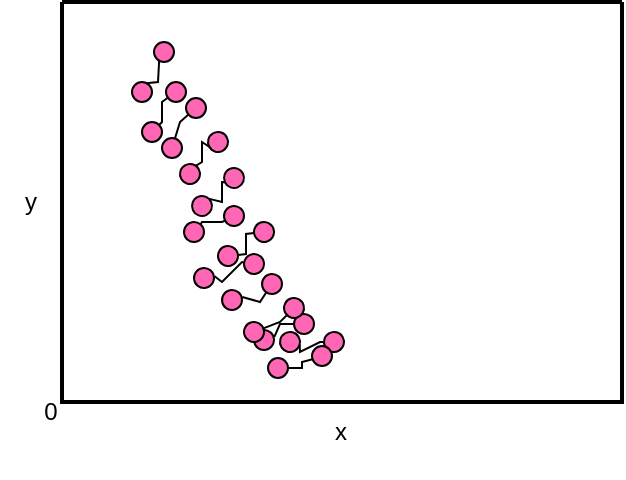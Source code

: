 <mxfile version="21.1.4" type="github">
  <diagram id="drd781UBc9HcNanvUk7X" name="第 1 页">
    <mxGraphModel dx="433" dy="230" grid="1" gridSize="10" guides="1" tooltips="1" connect="1" arrows="1" fold="1" page="1" pageScale="1" pageWidth="827" pageHeight="1169" math="0" shadow="0">
      <root>
        <mxCell id="0" />
        <mxCell id="1" parent="0" />
        <mxCell id="4RYLCRY8slWU71JGyVVp-26" value="" style="group;rotation=40;" parent="1" vertex="1" connectable="0">
          <mxGeometry x="526" y="410" width="20" height="30" as="geometry" />
        </mxCell>
        <mxCell id="4RYLCRY8slWU71JGyVVp-27" value="" style="ellipse;whiteSpace=wrap;html=1;aspect=fixed;fillColor=#FF66B3;rotation=40;" parent="4RYLCRY8slWU71JGyVVp-26" vertex="1">
          <mxGeometry x="15" y="6" width="10" height="10" as="geometry" />
        </mxCell>
        <mxCell id="4RYLCRY8slWU71JGyVVp-28" value="" style="ellipse;whiteSpace=wrap;html=1;aspect=fixed;fillColor=#FF66B3;rotation=40;" parent="4RYLCRY8slWU71JGyVVp-26" vertex="1">
          <mxGeometry x="-5" y="14" width="10" height="10" as="geometry" />
        </mxCell>
        <mxCell id="4RYLCRY8slWU71JGyVVp-29" value="" style="endArrow=none;html=1;rounded=0;startArrow=none;exitX=0.796;exitY=0.053;exitDx=0;exitDy=0;exitPerimeter=0;" parent="4RYLCRY8slWU71JGyVVp-26" source="4RYLCRY8slWU71JGyVVp-28" target="4RYLCRY8slWU71JGyVVp-27" edge="1">
          <mxGeometry width="50" height="50" relative="1" as="geometry">
            <mxPoint x="-33" y="51" as="sourcePoint" />
            <mxPoint x="37" y="44" as="targetPoint" />
            <Array as="points">
              <mxPoint x="14" y="20" />
            </Array>
          </mxGeometry>
        </mxCell>
        <mxCell id="4RYLCRY8slWU71JGyVVp-30" value="" style="group;rotation=30;" parent="1" vertex="1" connectable="0">
          <mxGeometry x="523" y="386" width="20" height="30" as="geometry" />
        </mxCell>
        <mxCell id="4RYLCRY8slWU71JGyVVp-31" value="" style="ellipse;whiteSpace=wrap;html=1;aspect=fixed;fillColor=#FF66B3;rotation=30;" parent="4RYLCRY8slWU71JGyVVp-30" vertex="1">
          <mxGeometry x="14" y="4" width="10" height="10" as="geometry" />
        </mxCell>
        <mxCell id="4RYLCRY8slWU71JGyVVp-32" value="" style="ellipse;whiteSpace=wrap;html=1;aspect=fixed;fillColor=#FF66B3;rotation=30;" parent="4RYLCRY8slWU71JGyVVp-30" vertex="1">
          <mxGeometry x="-4" y="16" width="10" height="10" as="geometry" />
        </mxCell>
        <mxCell id="4RYLCRY8slWU71JGyVVp-33" value="" style="endArrow=none;html=1;rounded=0;startArrow=none;" parent="4RYLCRY8slWU71JGyVVp-30" source="4RYLCRY8slWU71JGyVVp-32" target="4RYLCRY8slWU71JGyVVp-31" edge="1">
          <mxGeometry width="50" height="50" relative="1" as="geometry">
            <mxPoint x="-26" y="58" as="sourcePoint" />
            <mxPoint x="42" y="39" as="targetPoint" />
            <Array as="points">
              <mxPoint x="10" y="20" />
              <mxPoint x="10" y="14" />
              <mxPoint x="10" y="10" />
              <mxPoint x="10" y="10" />
            </Array>
          </mxGeometry>
        </mxCell>
        <mxCell id="4RYLCRY8slWU71JGyVVp-34" value="" style="ellipse;whiteSpace=wrap;html=1;aspect=fixed;fillColor=#FF66B3;rotation=40;" parent="1" vertex="1">
          <mxGeometry x="557" y="436" width="10" height="10" as="geometry" />
        </mxCell>
        <mxCell id="4RYLCRY8slWU71JGyVVp-35" value="" style="ellipse;whiteSpace=wrap;html=1;aspect=fixed;fillColor=#FF66B3;rotation=40;" parent="1" vertex="1">
          <mxGeometry x="537" y="444" width="10" height="10" as="geometry" />
        </mxCell>
        <mxCell id="4RYLCRY8slWU71JGyVVp-36" value="" style="endArrow=none;html=1;rounded=0;startArrow=none;exitX=0.797;exitY=0.05;exitDx=0;exitDy=0;exitPerimeter=0;" parent="1" source="4RYLCRY8slWU71JGyVVp-35" target="4RYLCRY8slWU71JGyVVp-34" edge="1">
          <mxGeometry width="50" height="50" relative="1" as="geometry">
            <mxPoint x="-7" y="51" as="sourcePoint" />
            <mxPoint x="63" y="44" as="targetPoint" />
            <Array as="points">
              <mxPoint x="550" y="441" />
            </Array>
          </mxGeometry>
        </mxCell>
        <mxCell id="4RYLCRY8slWU71JGyVVp-37" value="" style="group;rotation=60;" parent="1" vertex="1" connectable="0">
          <mxGeometry x="560" y="435" width="20" height="40" as="geometry" />
        </mxCell>
        <mxCell id="4RYLCRY8slWU71JGyVVp-38" value="" style="ellipse;whiteSpace=wrap;html=1;aspect=fixed;fillColor=#FF66B3;rotation=60;" parent="4RYLCRY8slWU71JGyVVp-37" vertex="1">
          <mxGeometry x="12" y="10" width="10" height="10" as="geometry" />
        </mxCell>
        <mxCell id="4RYLCRY8slWU71JGyVVp-39" value="" style="ellipse;whiteSpace=wrap;html=1;aspect=fixed;fillColor=#FF66B3;rotation=60;" parent="4RYLCRY8slWU71JGyVVp-37" vertex="1">
          <mxGeometry x="-10" y="10" width="10" height="10" as="geometry" />
        </mxCell>
        <mxCell id="4RYLCRY8slWU71JGyVVp-40" value="" style="endArrow=none;html=1;rounded=0;startArrow=none;exitX=1;exitY=0;exitDx=0;exitDy=0;" parent="4RYLCRY8slWU71JGyVVp-37" edge="1">
          <mxGeometry width="50" height="50" relative="1" as="geometry">
            <mxPoint x="-0.17" y="16.294" as="sourcePoint" />
            <mxPoint x="12.0" y="14.999" as="targetPoint" />
            <Array as="points">
              <mxPoint y="20" />
              <mxPoint x="10" y="15" />
            </Array>
          </mxGeometry>
        </mxCell>
        <mxCell id="4RYLCRY8slWU71JGyVVp-45" value="" style="group;rotation=120;" parent="1" vertex="1" connectable="0">
          <mxGeometry x="537" y="424" width="20" height="30" as="geometry" />
        </mxCell>
        <mxCell id="4RYLCRY8slWU71JGyVVp-46" value="" style="ellipse;whiteSpace=wrap;html=1;aspect=fixed;fillColor=#FF66B3;rotation=30;" parent="4RYLCRY8slWU71JGyVVp-45" vertex="1">
          <mxGeometry x="15" y="4" width="10" height="10" as="geometry" />
        </mxCell>
        <mxCell id="4RYLCRY8slWU71JGyVVp-47" value="" style="ellipse;whiteSpace=wrap;html=1;aspect=fixed;fillColor=#FF66B3;rotation=30;" parent="4RYLCRY8slWU71JGyVVp-45" vertex="1">
          <mxGeometry x="-5" y="16" width="10" height="10" as="geometry" />
        </mxCell>
        <mxCell id="4RYLCRY8slWU71JGyVVp-48" value="" style="endArrow=none;html=1;rounded=0;startArrow=none;" parent="4RYLCRY8slWU71JGyVVp-45" source="4RYLCRY8slWU71JGyVVp-47" target="4RYLCRY8slWU71JGyVVp-46" edge="1">
          <mxGeometry width="50" height="50" relative="1" as="geometry">
            <mxPoint x="-26" y="58" as="sourcePoint" />
            <mxPoint x="41" y="39" as="targetPoint" />
            <Array as="points">
              <mxPoint x="13" y="16" />
            </Array>
          </mxGeometry>
        </mxCell>
        <mxCell id="4RYLCRY8slWU71JGyVVp-49" value="" style="group;rotation=90;" parent="1" vertex="1" connectable="0">
          <mxGeometry x="492" y="328" width="228" height="152" as="geometry" />
        </mxCell>
        <mxCell id="4RYLCRY8slWU71JGyVVp-50" value="" style="ellipse;whiteSpace=wrap;html=1;aspect=fixed;fillColor=#FF66B3;rotation=0;" parent="4RYLCRY8slWU71JGyVVp-49" vertex="1">
          <mxGeometry x="11" width="10" height="10" as="geometry" />
        </mxCell>
        <mxCell id="4RYLCRY8slWU71JGyVVp-51" value="" style="ellipse;whiteSpace=wrap;html=1;aspect=fixed;fillColor=#FF66B3;rotation=0;" parent="4RYLCRY8slWU71JGyVVp-49" vertex="1">
          <mxGeometry x="-1" y="20" width="10" height="10" as="geometry" />
        </mxCell>
        <mxCell id="4RYLCRY8slWU71JGyVVp-52" value="" style="endArrow=none;html=1;rounded=0;startArrow=none;" parent="4RYLCRY8slWU71JGyVVp-49" source="4RYLCRY8slWU71JGyVVp-51" target="4RYLCRY8slWU71JGyVVp-50" edge="1">
          <mxGeometry width="50" height="50" relative="1" as="geometry">
            <mxPoint y="70" as="sourcePoint" />
            <mxPoint x="49" y="20" as="targetPoint" />
            <Array as="points">
              <mxPoint x="8" y="12" />
            </Array>
          </mxGeometry>
        </mxCell>
        <mxCell id="4RYLCRY8slWU71JGyVVp-1" value="" style="swimlane;startSize=0;strokeWidth=2;" parent="4RYLCRY8slWU71JGyVVp-49" vertex="1">
          <mxGeometry x="-51" y="-48" width="280" height="200" as="geometry">
            <mxRectangle x="120" y="280" width="50" height="40" as="alternateBounds" />
          </mxGeometry>
        </mxCell>
        <mxCell id="4RYLCRY8slWU71JGyVVp-2" value="" style="group;rotation=40;" parent="4RYLCRY8slWU71JGyVVp-1" vertex="1" connectable="0">
          <mxGeometry x="76" y="120" width="20" height="30" as="geometry" />
        </mxCell>
        <mxCell id="4RYLCRY8slWU71JGyVVp-3" value="" style="ellipse;whiteSpace=wrap;html=1;aspect=fixed;fillColor=#FF66B3;rotation=40;" parent="4RYLCRY8slWU71JGyVVp-2" vertex="1">
          <mxGeometry x="15" y="6" width="10" height="10" as="geometry" />
        </mxCell>
        <mxCell id="4RYLCRY8slWU71JGyVVp-4" value="" style="ellipse;whiteSpace=wrap;html=1;aspect=fixed;fillColor=#FF66B3;rotation=40;" parent="4RYLCRY8slWU71JGyVVp-2" vertex="1">
          <mxGeometry x="-10" y="13" width="10" height="10" as="geometry" />
        </mxCell>
        <mxCell id="4RYLCRY8slWU71JGyVVp-5" value="" style="endArrow=none;html=1;rounded=0;startArrow=none;exitX=0.849;exitY=0.091;exitDx=0;exitDy=0;exitPerimeter=0;" parent="4RYLCRY8slWU71JGyVVp-2" source="4RYLCRY8slWU71JGyVVp-4" target="4RYLCRY8slWU71JGyVVp-3" edge="1">
          <mxGeometry width="50" height="50" relative="1" as="geometry">
            <mxPoint x="-33" y="51" as="sourcePoint" />
            <mxPoint x="37" y="44" as="targetPoint" />
            <Array as="points">
              <mxPoint x="4" y="20" />
              <mxPoint x="14" y="10" />
            </Array>
          </mxGeometry>
        </mxCell>
        <mxCell id="4RYLCRY8slWU71JGyVVp-6" value="" style="group;rotation=40;" parent="4RYLCRY8slWU71JGyVVp-2" vertex="1" connectable="0">
          <mxGeometry x="-10" y="-24" width="20" height="30" as="geometry" />
        </mxCell>
        <mxCell id="4RYLCRY8slWU71JGyVVp-7" value="" style="ellipse;whiteSpace=wrap;html=1;aspect=fixed;fillColor=#FF66B3;rotation=40;" parent="4RYLCRY8slWU71JGyVVp-6" vertex="1">
          <mxGeometry x="15" y="6" width="10" height="10" as="geometry" />
        </mxCell>
        <mxCell id="4RYLCRY8slWU71JGyVVp-8" value="" style="ellipse;whiteSpace=wrap;html=1;aspect=fixed;fillColor=#FF66B3;rotation=40;" parent="4RYLCRY8slWU71JGyVVp-6" vertex="1">
          <mxGeometry x="-5" y="14" width="10" height="10" as="geometry" />
        </mxCell>
        <mxCell id="4RYLCRY8slWU71JGyVVp-9" value="" style="endArrow=none;html=1;rounded=0;startArrow=none;" parent="4RYLCRY8slWU71JGyVVp-6" source="4RYLCRY8slWU71JGyVVp-8" target="4RYLCRY8slWU71JGyVVp-7" edge="1">
          <mxGeometry width="50" height="50" relative="1" as="geometry">
            <mxPoint x="-33" y="51" as="sourcePoint" />
            <mxPoint x="37" y="44" as="targetPoint" />
            <Array as="points">
              <mxPoint x="4" y="14" />
              <mxPoint x="14" y="14" />
            </Array>
          </mxGeometry>
        </mxCell>
        <mxCell id="4RYLCRY8slWU71JGyVVp-10" value="" style="group;rotation=20;" parent="4RYLCRY8slWU71JGyVVp-1" vertex="1" connectable="0">
          <mxGeometry x="68" y="80" width="20" height="30" as="geometry" />
        </mxCell>
        <mxCell id="4RYLCRY8slWU71JGyVVp-11" value="" style="ellipse;whiteSpace=wrap;html=1;aspect=fixed;fillColor=#FF66B3;rotation=20;" parent="4RYLCRY8slWU71JGyVVp-10" vertex="1">
          <mxGeometry x="13" y="3" width="10" height="10" as="geometry" />
        </mxCell>
        <mxCell id="4RYLCRY8slWU71JGyVVp-12" value="" style="ellipse;whiteSpace=wrap;html=1;aspect=fixed;fillColor=#FF66B3;rotation=20;" parent="4RYLCRY8slWU71JGyVVp-10" vertex="1">
          <mxGeometry x="-3" y="17" width="10" height="10" as="geometry" />
        </mxCell>
        <mxCell id="4RYLCRY8slWU71JGyVVp-13" value="" style="endArrow=none;html=1;rounded=0;startArrow=none;exitX=0.727;exitY=0.037;exitDx=0;exitDy=0;entryX=0;entryY=1;entryDx=0;entryDy=0;exitPerimeter=0;" parent="4RYLCRY8slWU71JGyVVp-10" source="4RYLCRY8slWU71JGyVVp-12" target="4RYLCRY8slWU71JGyVVp-11" edge="1">
          <mxGeometry width="50" height="50" relative="1" as="geometry">
            <mxPoint x="-18" y="64" as="sourcePoint" />
            <mxPoint x="45" y="33" as="targetPoint" />
            <Array as="points">
              <mxPoint x="12" y="20" />
              <mxPoint x="12" y="10" />
            </Array>
          </mxGeometry>
        </mxCell>
        <mxCell id="4RYLCRY8slWU71JGyVVp-14" value="" style="group;rotation=15;" parent="4RYLCRY8slWU71JGyVVp-10" vertex="1" connectable="0">
          <mxGeometry x="-7" y="-17" width="20" height="30" as="geometry" />
        </mxCell>
        <mxCell id="4RYLCRY8slWU71JGyVVp-15" value="" style="ellipse;whiteSpace=wrap;html=1;aspect=fixed;fillColor=#FF66B3;rotation=15;" parent="4RYLCRY8slWU71JGyVVp-14" vertex="1">
          <mxGeometry x="12" y="2" width="10" height="10" as="geometry" />
        </mxCell>
        <mxCell id="4RYLCRY8slWU71JGyVVp-16" value="" style="ellipse;whiteSpace=wrap;html=1;aspect=fixed;fillColor=#FF66B3;rotation=15;" parent="4RYLCRY8slWU71JGyVVp-14" vertex="1">
          <mxGeometry x="-2" y="18" width="10" height="10" as="geometry" />
        </mxCell>
        <mxCell id="tt2mpNIdjECBzagLT24Q-6" value="" style="endArrow=none;html=1;rounded=0;startArrow=none;exitX=0.686;exitY=0.02;exitDx=0;exitDy=0;entryX=0;entryY=1;entryDx=0;entryDy=0;exitPerimeter=0;" edge="1" parent="4RYLCRY8slWU71JGyVVp-14" source="4RYLCRY8slWU71JGyVVp-16">
          <mxGeometry width="50" height="50" relative="1" as="geometry">
            <mxPoint x="6.5" y="18" as="sourcePoint" />
            <mxPoint x="13.5" y="10" as="targetPoint" />
            <Array as="points">
              <mxPoint x="9" y="17" />
              <mxPoint x="9" y="7" />
            </Array>
          </mxGeometry>
        </mxCell>
        <mxCell id="4RYLCRY8slWU71JGyVVp-18" value="" style="group;rotation=90;" parent="4RYLCRY8slWU71JGyVVp-1" vertex="1" connectable="0">
          <mxGeometry x="41" y="40" width="20" height="30" as="geometry" />
        </mxCell>
        <mxCell id="4RYLCRY8slWU71JGyVVp-19" value="" style="ellipse;whiteSpace=wrap;html=1;aspect=fixed;fillColor=#FF66B3;rotation=0;" parent="4RYLCRY8slWU71JGyVVp-18" vertex="1">
          <mxGeometry x="11" width="10" height="10" as="geometry" />
        </mxCell>
        <mxCell id="4RYLCRY8slWU71JGyVVp-20" value="" style="ellipse;whiteSpace=wrap;html=1;aspect=fixed;fillColor=#FF66B3;rotation=0;" parent="4RYLCRY8slWU71JGyVVp-18" vertex="1">
          <mxGeometry x="-1" y="20" width="10" height="10" as="geometry" />
        </mxCell>
        <mxCell id="4RYLCRY8slWU71JGyVVp-21" value="" style="endArrow=none;html=1;rounded=0;startArrow=none;" parent="4RYLCRY8slWU71JGyVVp-18" source="4RYLCRY8slWU71JGyVVp-20" target="4RYLCRY8slWU71JGyVVp-19" edge="1">
          <mxGeometry width="50" height="50" relative="1" as="geometry">
            <mxPoint y="70" as="sourcePoint" />
            <mxPoint x="49" y="20" as="targetPoint" />
            <Array as="points">
              <mxPoint x="9" y="20" />
              <mxPoint x="9" y="10" />
            </Array>
          </mxGeometry>
        </mxCell>
        <mxCell id="4RYLCRY8slWU71JGyVVp-22" value="" style="group;rotation=90;" parent="4RYLCRY8slWU71JGyVVp-1" vertex="1" connectable="0">
          <mxGeometry x="10" y="20" width="20" height="30" as="geometry" />
        </mxCell>
        <mxCell id="4RYLCRY8slWU71JGyVVp-23" value="" style="ellipse;whiteSpace=wrap;html=1;aspect=fixed;fillColor=#FF66B3;rotation=0;" parent="4RYLCRY8slWU71JGyVVp-22" vertex="1">
          <mxGeometry x="36" width="10" height="10" as="geometry" />
        </mxCell>
        <mxCell id="4RYLCRY8slWU71JGyVVp-24" value="" style="ellipse;whiteSpace=wrap;html=1;aspect=fixed;fillColor=#FF66B3;rotation=0;" parent="4RYLCRY8slWU71JGyVVp-22" vertex="1">
          <mxGeometry x="25" y="20" width="10" height="10" as="geometry" />
        </mxCell>
        <mxCell id="tt2mpNIdjECBzagLT24Q-15" value="" style="endArrow=none;html=1;rounded=0;entryX=0.26;entryY=0.892;entryDx=0;entryDy=0;exitX=0.711;exitY=0.061;exitDx=0;exitDy=0;exitPerimeter=0;entryPerimeter=0;" edge="1" parent="4RYLCRY8slWU71JGyVVp-22" source="4RYLCRY8slWU71JGyVVp-24" target="4RYLCRY8slWU71JGyVVp-23">
          <mxGeometry width="50" height="50" relative="1" as="geometry">
            <mxPoint x="18" y="50" as="sourcePoint" />
            <mxPoint x="68" as="targetPoint" />
            <Array as="points">
              <mxPoint x="38" y="20" />
            </Array>
          </mxGeometry>
        </mxCell>
        <mxCell id="4RYLCRY8slWU71JGyVVp-41" value="" style="group;rotation=135;" parent="4RYLCRY8slWU71JGyVVp-1" vertex="1" connectable="0">
          <mxGeometry x="109" y="165" width="20" height="30" as="geometry" />
        </mxCell>
        <mxCell id="4RYLCRY8slWU71JGyVVp-42" value="" style="ellipse;whiteSpace=wrap;html=1;aspect=fixed;fillColor=#FF66B3;rotation=45;" parent="4RYLCRY8slWU71JGyVVp-41" vertex="1">
          <mxGeometry x="16" y="7" width="10" height="10" as="geometry" />
        </mxCell>
        <mxCell id="4RYLCRY8slWU71JGyVVp-43" value="" style="ellipse;whiteSpace=wrap;html=1;aspect=fixed;fillColor=#FF66B3;rotation=45;" parent="4RYLCRY8slWU71JGyVVp-41" vertex="1">
          <mxGeometry x="-6" y="13" width="10" height="10" as="geometry" />
        </mxCell>
        <mxCell id="4RYLCRY8slWU71JGyVVp-44" value="" style="endArrow=none;html=1;rounded=0;startArrow=none;" parent="4RYLCRY8slWU71JGyVVp-41" source="4RYLCRY8slWU71JGyVVp-43" target="4RYLCRY8slWU71JGyVVp-42" edge="1">
          <mxGeometry width="50" height="50" relative="1" as="geometry">
            <mxPoint x="-36" y="47" as="sourcePoint" />
            <mxPoint x="34" y="46" as="targetPoint" />
            <Array as="points">
              <mxPoint x="11" y="18" />
              <mxPoint x="11" y="15" />
            </Array>
          </mxGeometry>
        </mxCell>
        <mxCell id="4RYLCRY8slWU71JGyVVp-53" value="x" style="text;html=1;align=center;verticalAlign=middle;resizable=0;points=[];autosize=1;strokeColor=none;fillColor=none;" parent="1" vertex="1">
          <mxGeometry x="565" y="480" width="30" height="30" as="geometry" />
        </mxCell>
        <mxCell id="4RYLCRY8slWU71JGyVVp-54" value="y" style="text;html=1;align=center;verticalAlign=middle;resizable=0;points=[];autosize=1;strokeColor=none;fillColor=none;" parent="1" vertex="1">
          <mxGeometry x="410" y="365" width="30" height="30" as="geometry" />
        </mxCell>
        <mxCell id="4RYLCRY8slWU71JGyVVp-55" value="0" style="text;html=1;align=center;verticalAlign=middle;resizable=0;points=[];autosize=1;strokeColor=none;fillColor=none;" parent="1" vertex="1">
          <mxGeometry x="420" y="470" width="30" height="30" as="geometry" />
        </mxCell>
      </root>
    </mxGraphModel>
  </diagram>
</mxfile>
